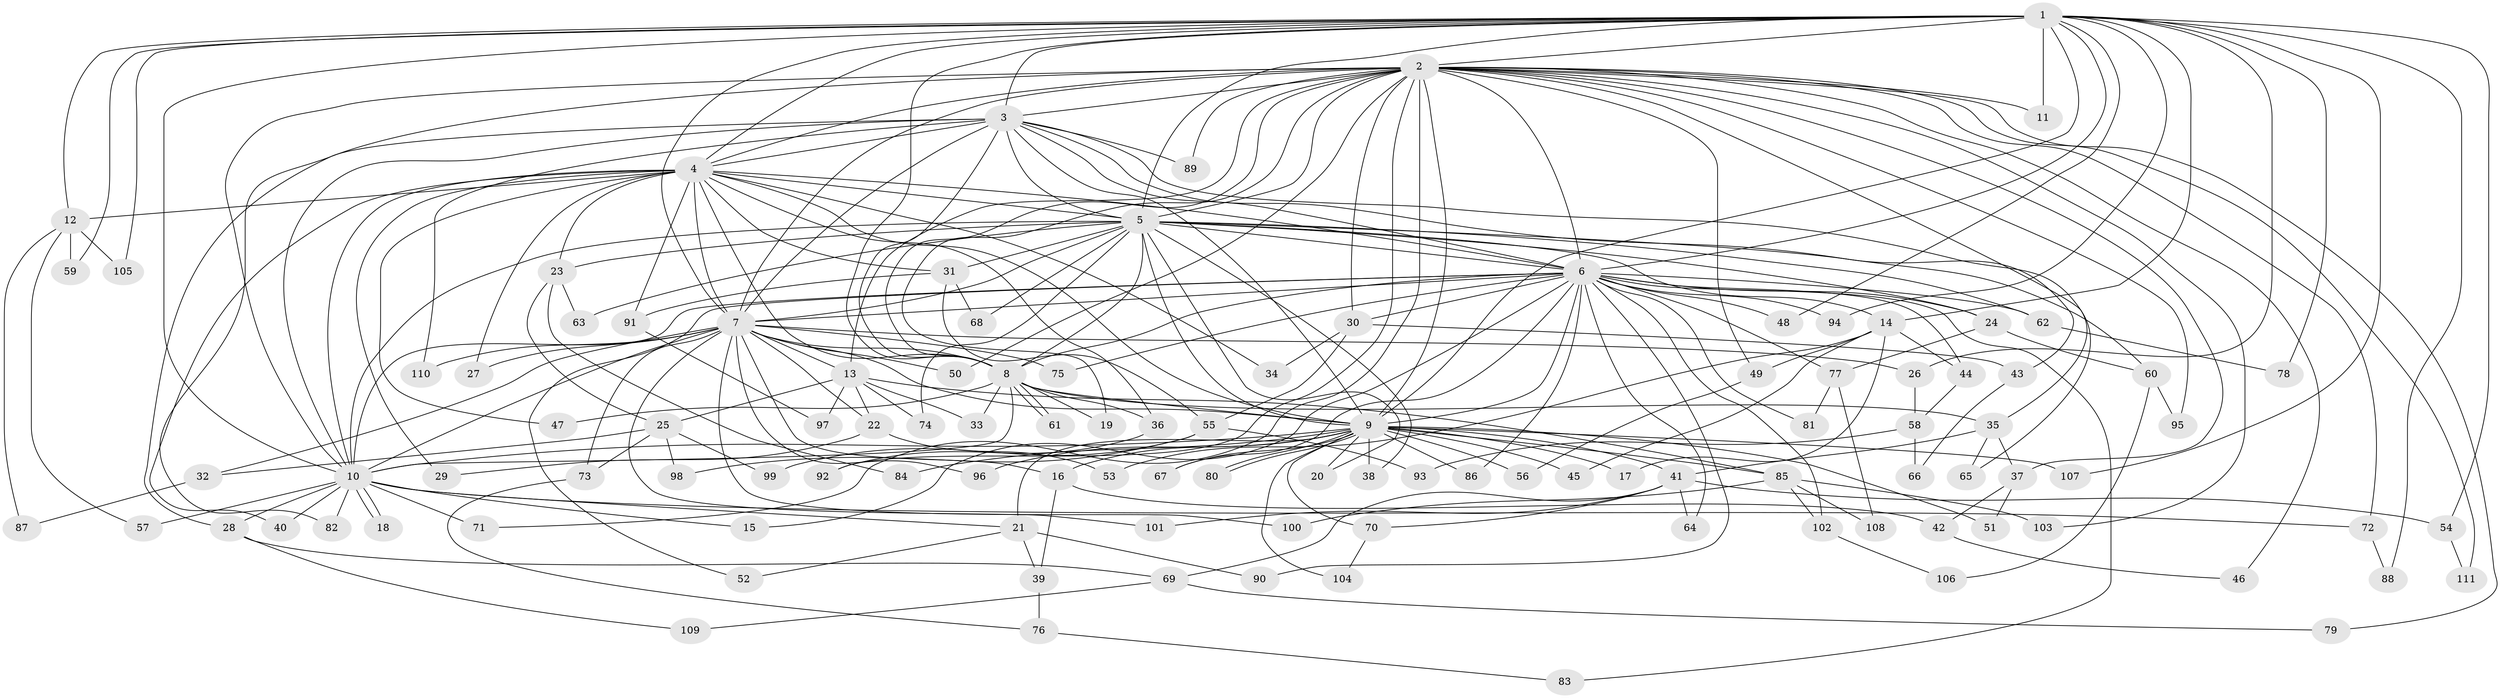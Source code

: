 // coarse degree distribution, {12: 0.09090909090909091, 26: 0.030303030303030304, 9: 0.030303030303030304, 13: 0.030303030303030304, 15: 0.030303030303030304, 2: 0.3939393939393939, 4: 0.030303030303030304, 6: 0.06060606060606061, 1: 0.12121212121212122, 5: 0.030303030303030304, 7: 0.030303030303030304, 3: 0.09090909090909091, 8: 0.030303030303030304}
// Generated by graph-tools (version 1.1) at 2025/17/03/04/25 18:17:16]
// undirected, 111 vertices, 247 edges
graph export_dot {
graph [start="1"]
  node [color=gray90,style=filled];
  1;
  2;
  3;
  4;
  5;
  6;
  7;
  8;
  9;
  10;
  11;
  12;
  13;
  14;
  15;
  16;
  17;
  18;
  19;
  20;
  21;
  22;
  23;
  24;
  25;
  26;
  27;
  28;
  29;
  30;
  31;
  32;
  33;
  34;
  35;
  36;
  37;
  38;
  39;
  40;
  41;
  42;
  43;
  44;
  45;
  46;
  47;
  48;
  49;
  50;
  51;
  52;
  53;
  54;
  55;
  56;
  57;
  58;
  59;
  60;
  61;
  62;
  63;
  64;
  65;
  66;
  67;
  68;
  69;
  70;
  71;
  72;
  73;
  74;
  75;
  76;
  77;
  78;
  79;
  80;
  81;
  82;
  83;
  84;
  85;
  86;
  87;
  88;
  89;
  90;
  91;
  92;
  93;
  94;
  95;
  96;
  97;
  98;
  99;
  100;
  101;
  102;
  103;
  104;
  105;
  106;
  107;
  108;
  109;
  110;
  111;
  1 -- 2;
  1 -- 3;
  1 -- 4;
  1 -- 5;
  1 -- 6;
  1 -- 7;
  1 -- 8;
  1 -- 9;
  1 -- 10;
  1 -- 11;
  1 -- 12;
  1 -- 14;
  1 -- 26;
  1 -- 48;
  1 -- 54;
  1 -- 59;
  1 -- 78;
  1 -- 88;
  1 -- 94;
  1 -- 105;
  1 -- 107;
  2 -- 3;
  2 -- 4;
  2 -- 5;
  2 -- 6;
  2 -- 7;
  2 -- 8;
  2 -- 9;
  2 -- 10;
  2 -- 11;
  2 -- 13;
  2 -- 19;
  2 -- 30;
  2 -- 35;
  2 -- 37;
  2 -- 46;
  2 -- 49;
  2 -- 50;
  2 -- 71;
  2 -- 72;
  2 -- 79;
  2 -- 82;
  2 -- 89;
  2 -- 92;
  2 -- 95;
  2 -- 103;
  2 -- 111;
  3 -- 4;
  3 -- 5;
  3 -- 6;
  3 -- 7;
  3 -- 8;
  3 -- 9;
  3 -- 10;
  3 -- 28;
  3 -- 43;
  3 -- 65;
  3 -- 89;
  3 -- 110;
  4 -- 5;
  4 -- 6;
  4 -- 7;
  4 -- 8;
  4 -- 9;
  4 -- 10;
  4 -- 12;
  4 -- 23;
  4 -- 27;
  4 -- 29;
  4 -- 31;
  4 -- 34;
  4 -- 36;
  4 -- 40;
  4 -- 47;
  4 -- 91;
  5 -- 6;
  5 -- 7;
  5 -- 8;
  5 -- 9;
  5 -- 10;
  5 -- 14;
  5 -- 20;
  5 -- 23;
  5 -- 24;
  5 -- 31;
  5 -- 38;
  5 -- 60;
  5 -- 62;
  5 -- 63;
  5 -- 68;
  5 -- 74;
  6 -- 7;
  6 -- 8;
  6 -- 9;
  6 -- 10;
  6 -- 15;
  6 -- 24;
  6 -- 30;
  6 -- 44;
  6 -- 48;
  6 -- 52;
  6 -- 62;
  6 -- 64;
  6 -- 67;
  6 -- 75;
  6 -- 77;
  6 -- 81;
  6 -- 83;
  6 -- 86;
  6 -- 90;
  6 -- 94;
  6 -- 102;
  7 -- 8;
  7 -- 9;
  7 -- 10;
  7 -- 13;
  7 -- 16;
  7 -- 22;
  7 -- 26;
  7 -- 27;
  7 -- 32;
  7 -- 50;
  7 -- 73;
  7 -- 75;
  7 -- 96;
  7 -- 100;
  7 -- 101;
  7 -- 110;
  8 -- 9;
  8 -- 10;
  8 -- 19;
  8 -- 33;
  8 -- 35;
  8 -- 36;
  8 -- 47;
  8 -- 61;
  8 -- 61;
  9 -- 10;
  9 -- 16;
  9 -- 17;
  9 -- 20;
  9 -- 21;
  9 -- 38;
  9 -- 41;
  9 -- 45;
  9 -- 51;
  9 -- 56;
  9 -- 67;
  9 -- 70;
  9 -- 80;
  9 -- 80;
  9 -- 84;
  9 -- 85;
  9 -- 86;
  9 -- 96;
  9 -- 104;
  9 -- 107;
  10 -- 15;
  10 -- 18;
  10 -- 18;
  10 -- 21;
  10 -- 28;
  10 -- 40;
  10 -- 57;
  10 -- 71;
  10 -- 72;
  10 -- 82;
  12 -- 57;
  12 -- 59;
  12 -- 87;
  12 -- 105;
  13 -- 22;
  13 -- 25;
  13 -- 33;
  13 -- 74;
  13 -- 85;
  13 -- 97;
  14 -- 17;
  14 -- 44;
  14 -- 45;
  14 -- 49;
  14 -- 53;
  16 -- 39;
  16 -- 42;
  21 -- 39;
  21 -- 52;
  21 -- 90;
  22 -- 29;
  22 -- 53;
  23 -- 25;
  23 -- 63;
  23 -- 84;
  24 -- 60;
  24 -- 77;
  25 -- 32;
  25 -- 73;
  25 -- 98;
  25 -- 99;
  26 -- 58;
  28 -- 69;
  28 -- 109;
  30 -- 34;
  30 -- 43;
  30 -- 55;
  31 -- 55;
  31 -- 68;
  31 -- 91;
  32 -- 87;
  35 -- 37;
  35 -- 41;
  35 -- 65;
  36 -- 92;
  37 -- 42;
  37 -- 51;
  39 -- 76;
  41 -- 54;
  41 -- 64;
  41 -- 69;
  41 -- 70;
  41 -- 101;
  42 -- 46;
  43 -- 66;
  44 -- 58;
  49 -- 56;
  54 -- 111;
  55 -- 93;
  55 -- 98;
  55 -- 99;
  58 -- 66;
  58 -- 93;
  60 -- 95;
  60 -- 106;
  62 -- 78;
  69 -- 79;
  69 -- 109;
  70 -- 104;
  72 -- 88;
  73 -- 76;
  76 -- 83;
  77 -- 81;
  77 -- 108;
  85 -- 100;
  85 -- 102;
  85 -- 103;
  85 -- 108;
  91 -- 97;
  102 -- 106;
}
